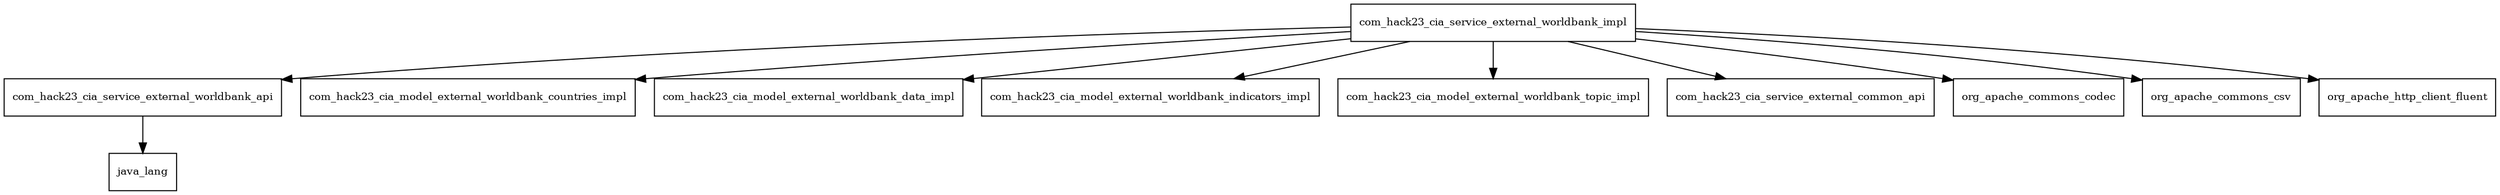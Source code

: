 digraph service_external_worldbank_2018_11_17_SNAPSHOT_package_dependencies {
  node [shape = box, fontsize=10.0];
  com_hack23_cia_service_external_worldbank_api -> java_lang;
  com_hack23_cia_service_external_worldbank_impl -> com_hack23_cia_model_external_worldbank_countries_impl;
  com_hack23_cia_service_external_worldbank_impl -> com_hack23_cia_model_external_worldbank_data_impl;
  com_hack23_cia_service_external_worldbank_impl -> com_hack23_cia_model_external_worldbank_indicators_impl;
  com_hack23_cia_service_external_worldbank_impl -> com_hack23_cia_model_external_worldbank_topic_impl;
  com_hack23_cia_service_external_worldbank_impl -> com_hack23_cia_service_external_common_api;
  com_hack23_cia_service_external_worldbank_impl -> com_hack23_cia_service_external_worldbank_api;
  com_hack23_cia_service_external_worldbank_impl -> org_apache_commons_codec;
  com_hack23_cia_service_external_worldbank_impl -> org_apache_commons_csv;
  com_hack23_cia_service_external_worldbank_impl -> org_apache_http_client_fluent;
}
